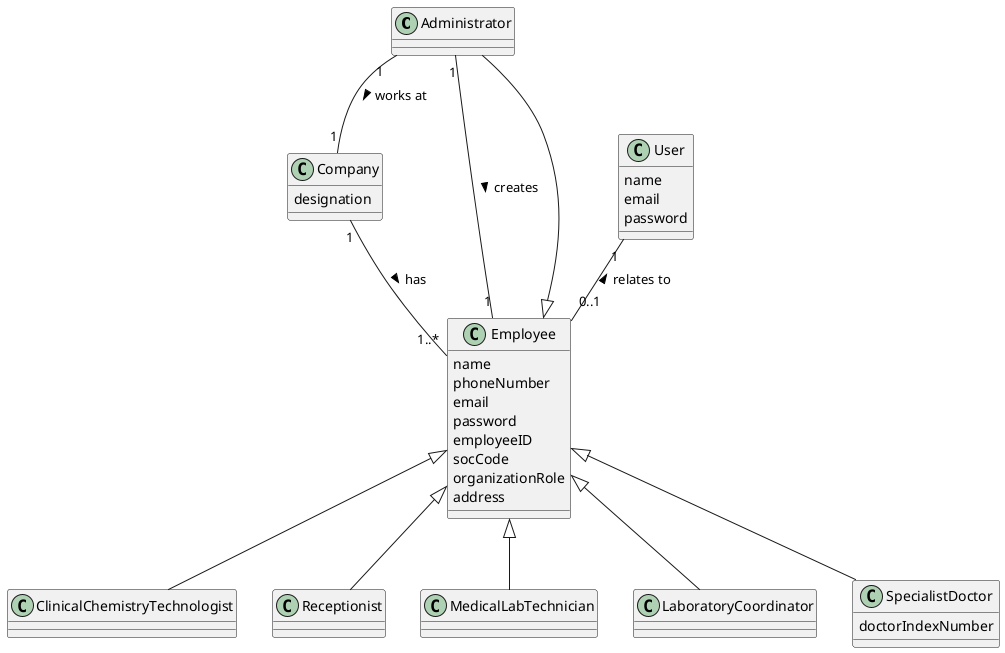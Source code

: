 @startuml

class Administrator{
}

class Company{
    designation
}

class ClinicalChemistryTechnologist

class Employee{
    name
    phoneNumber
    email
    password
    employeeID
    socCode
    organizationRole
    address
}

class Receptionist
class MedicalLabTechnician
class LaboratoryCoordinator

class SpecialistDoctor{
    doctorIndexNumber
}

class User{
    name
    email
    password
}

Administrator "1" -- "1" Employee: creates >
Administrator "1" -- "1" Company: works at >

Company "1" -- "1..*" Employee: has >

User "1" -- "0..1" Employee: relates to <

Employee <|-- SpecialistDoctor
Employee <|-- Receptionist
Employee <|-- MedicalLabTechnician
Employee <|-- LaboratoryCoordinator
Employee <|-- ClinicalChemistryTechnologist
Employee <|-- Administrator

@enduml